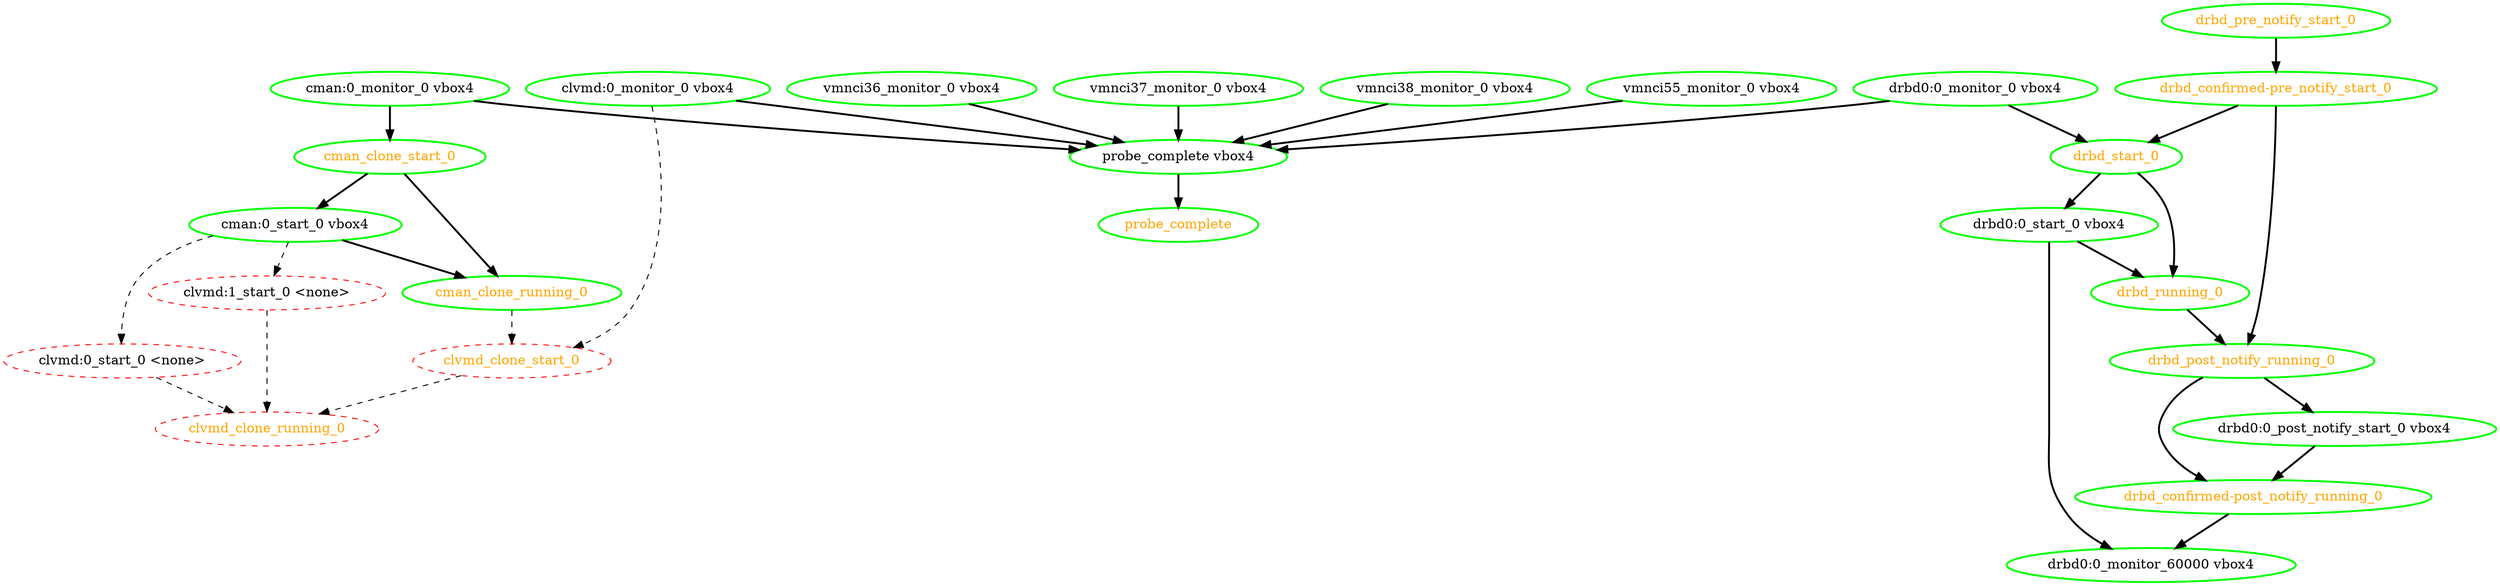 digraph "g" {
"clvmd:0_monitor_0 vbox4" -> "clvmd_clone_start_0" [ style = dashed]
"clvmd:0_monitor_0 vbox4" -> "probe_complete vbox4" [ style = bold]
"clvmd:0_monitor_0 vbox4" [ style=bold color="green" fontcolor="black" ]
"clvmd:0_start_0 <none>" -> "clvmd_clone_running_0" [ style = dashed]
"clvmd:0_start_0 <none>" [ style=dashed color="red" fontcolor="black"]
"clvmd:1_start_0 <none>" -> "clvmd_clone_running_0" [ style = dashed]
"clvmd:1_start_0 <none>" [ style=dashed color="red" fontcolor="black"]
"clvmd_clone_running_0" [ style=dashed color="red" fontcolor="orange"]
"clvmd_clone_start_0" -> "clvmd_clone_running_0" [ style = dashed]
"clvmd_clone_start_0" [ style=dashed color="red" fontcolor="orange"]
"cman:0_monitor_0 vbox4" -> "cman_clone_start_0" [ style = bold]
"cman:0_monitor_0 vbox4" -> "probe_complete vbox4" [ style = bold]
"cman:0_monitor_0 vbox4" [ style=bold color="green" fontcolor="black" ]
"cman:0_start_0 vbox4" -> "clvmd:0_start_0 <none>" [ style = dashed]
"cman:0_start_0 vbox4" -> "clvmd:1_start_0 <none>" [ style = dashed]
"cman:0_start_0 vbox4" -> "cman_clone_running_0" [ style = bold]
"cman:0_start_0 vbox4" [ style=bold color="green" fontcolor="black" ]
"cman_clone_running_0" -> "clvmd_clone_start_0" [ style = dashed]
"cman_clone_running_0" [ style=bold color="green" fontcolor="orange" ]
"cman_clone_start_0" -> "cman:0_start_0 vbox4" [ style = bold]
"cman_clone_start_0" -> "cman_clone_running_0" [ style = bold]
"cman_clone_start_0" [ style=bold color="green" fontcolor="orange" ]
"drbd0:0_monitor_0 vbox4" -> "drbd_start_0" [ style = bold]
"drbd0:0_monitor_0 vbox4" -> "probe_complete vbox4" [ style = bold]
"drbd0:0_monitor_0 vbox4" [ style=bold color="green" fontcolor="black" ]
"drbd0:0_monitor_60000 vbox4" [ style=bold color="green" fontcolor="black" ]
"drbd0:0_post_notify_start_0 vbox4" -> "drbd_confirmed-post_notify_running_0" [ style = bold]
"drbd0:0_post_notify_start_0 vbox4" [ style=bold color="green" fontcolor="black" ]
"drbd0:0_start_0 vbox4" -> "drbd0:0_monitor_60000 vbox4" [ style = bold]
"drbd0:0_start_0 vbox4" -> "drbd_running_0" [ style = bold]
"drbd0:0_start_0 vbox4" [ style=bold color="green" fontcolor="black" ]
"drbd_confirmed-post_notify_running_0" -> "drbd0:0_monitor_60000 vbox4" [ style = bold]
"drbd_confirmed-post_notify_running_0" [ style=bold color="green" fontcolor="orange" ]
"drbd_confirmed-pre_notify_start_0" -> "drbd_post_notify_running_0" [ style = bold]
"drbd_confirmed-pre_notify_start_0" -> "drbd_start_0" [ style = bold]
"drbd_confirmed-pre_notify_start_0" [ style=bold color="green" fontcolor="orange" ]
"drbd_post_notify_running_0" -> "drbd0:0_post_notify_start_0 vbox4" [ style = bold]
"drbd_post_notify_running_0" -> "drbd_confirmed-post_notify_running_0" [ style = bold]
"drbd_post_notify_running_0" [ style=bold color="green" fontcolor="orange" ]
"drbd_pre_notify_start_0" -> "drbd_confirmed-pre_notify_start_0" [ style = bold]
"drbd_pre_notify_start_0" [ style=bold color="green" fontcolor="orange" ]
"drbd_running_0" -> "drbd_post_notify_running_0" [ style = bold]
"drbd_running_0" [ style=bold color="green" fontcolor="orange" ]
"drbd_start_0" -> "drbd0:0_start_0 vbox4" [ style = bold]
"drbd_start_0" -> "drbd_running_0" [ style = bold]
"drbd_start_0" [ style=bold color="green" fontcolor="orange" ]
"probe_complete vbox4" -> "probe_complete" [ style = bold]
"probe_complete vbox4" [ style=bold color="green" fontcolor="black" ]
"probe_complete" [ style=bold color="green" fontcolor="orange" ]
"vmnci36_monitor_0 vbox4" -> "probe_complete vbox4" [ style = bold]
"vmnci36_monitor_0 vbox4" [ style=bold color="green" fontcolor="black" ]
"vmnci37_monitor_0 vbox4" -> "probe_complete vbox4" [ style = bold]
"vmnci37_monitor_0 vbox4" [ style=bold color="green" fontcolor="black" ]
"vmnci38_monitor_0 vbox4" -> "probe_complete vbox4" [ style = bold]
"vmnci38_monitor_0 vbox4" [ style=bold color="green" fontcolor="black" ]
"vmnci55_monitor_0 vbox4" -> "probe_complete vbox4" [ style = bold]
"vmnci55_monitor_0 vbox4" [ style=bold color="green" fontcolor="black" ]
}
